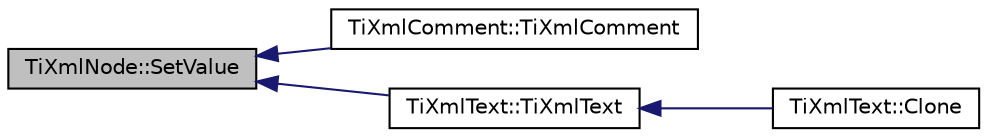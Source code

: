 digraph G
{
  edge [fontname="Helvetica",fontsize="10",labelfontname="Helvetica",labelfontsize="10"];
  node [fontname="Helvetica",fontsize="10",shape=record];
  rankdir="LR";
  Node1 [label="TiXmlNode::SetValue",height=0.2,width=0.4,color="black", fillcolor="grey75", style="filled" fontcolor="black"];
  Node1 -> Node2 [dir="back",color="midnightblue",fontsize="10",style="solid"];
  Node2 [label="TiXmlComment::TiXmlComment",height=0.2,width=0.4,color="black", fillcolor="white", style="filled",URL="$class_ti_xml_comment.html#a37e7802ef17bc03ebe5ae79bf0713d47",tooltip="Construct a comment from text."];
  Node1 -> Node3 [dir="back",color="midnightblue",fontsize="10",style="solid"];
  Node3 [label="TiXmlText::TiXmlText",height=0.2,width=0.4,color="black", fillcolor="white", style="filled",URL="$class_ti_xml_text.html#af659e77c6b87d684827f35a8f4895960"];
  Node3 -> Node4 [dir="back",color="midnightblue",fontsize="10",style="solid"];
  Node4 [label="TiXmlText::Clone",height=0.2,width=0.4,color="black", fillcolor="white", style="filled",URL="$class_ti_xml_text.html#adde1869dfb029be50713fbfd8ce4d21f",tooltip="[internal use] Creates a new Element and returns it."];
}
